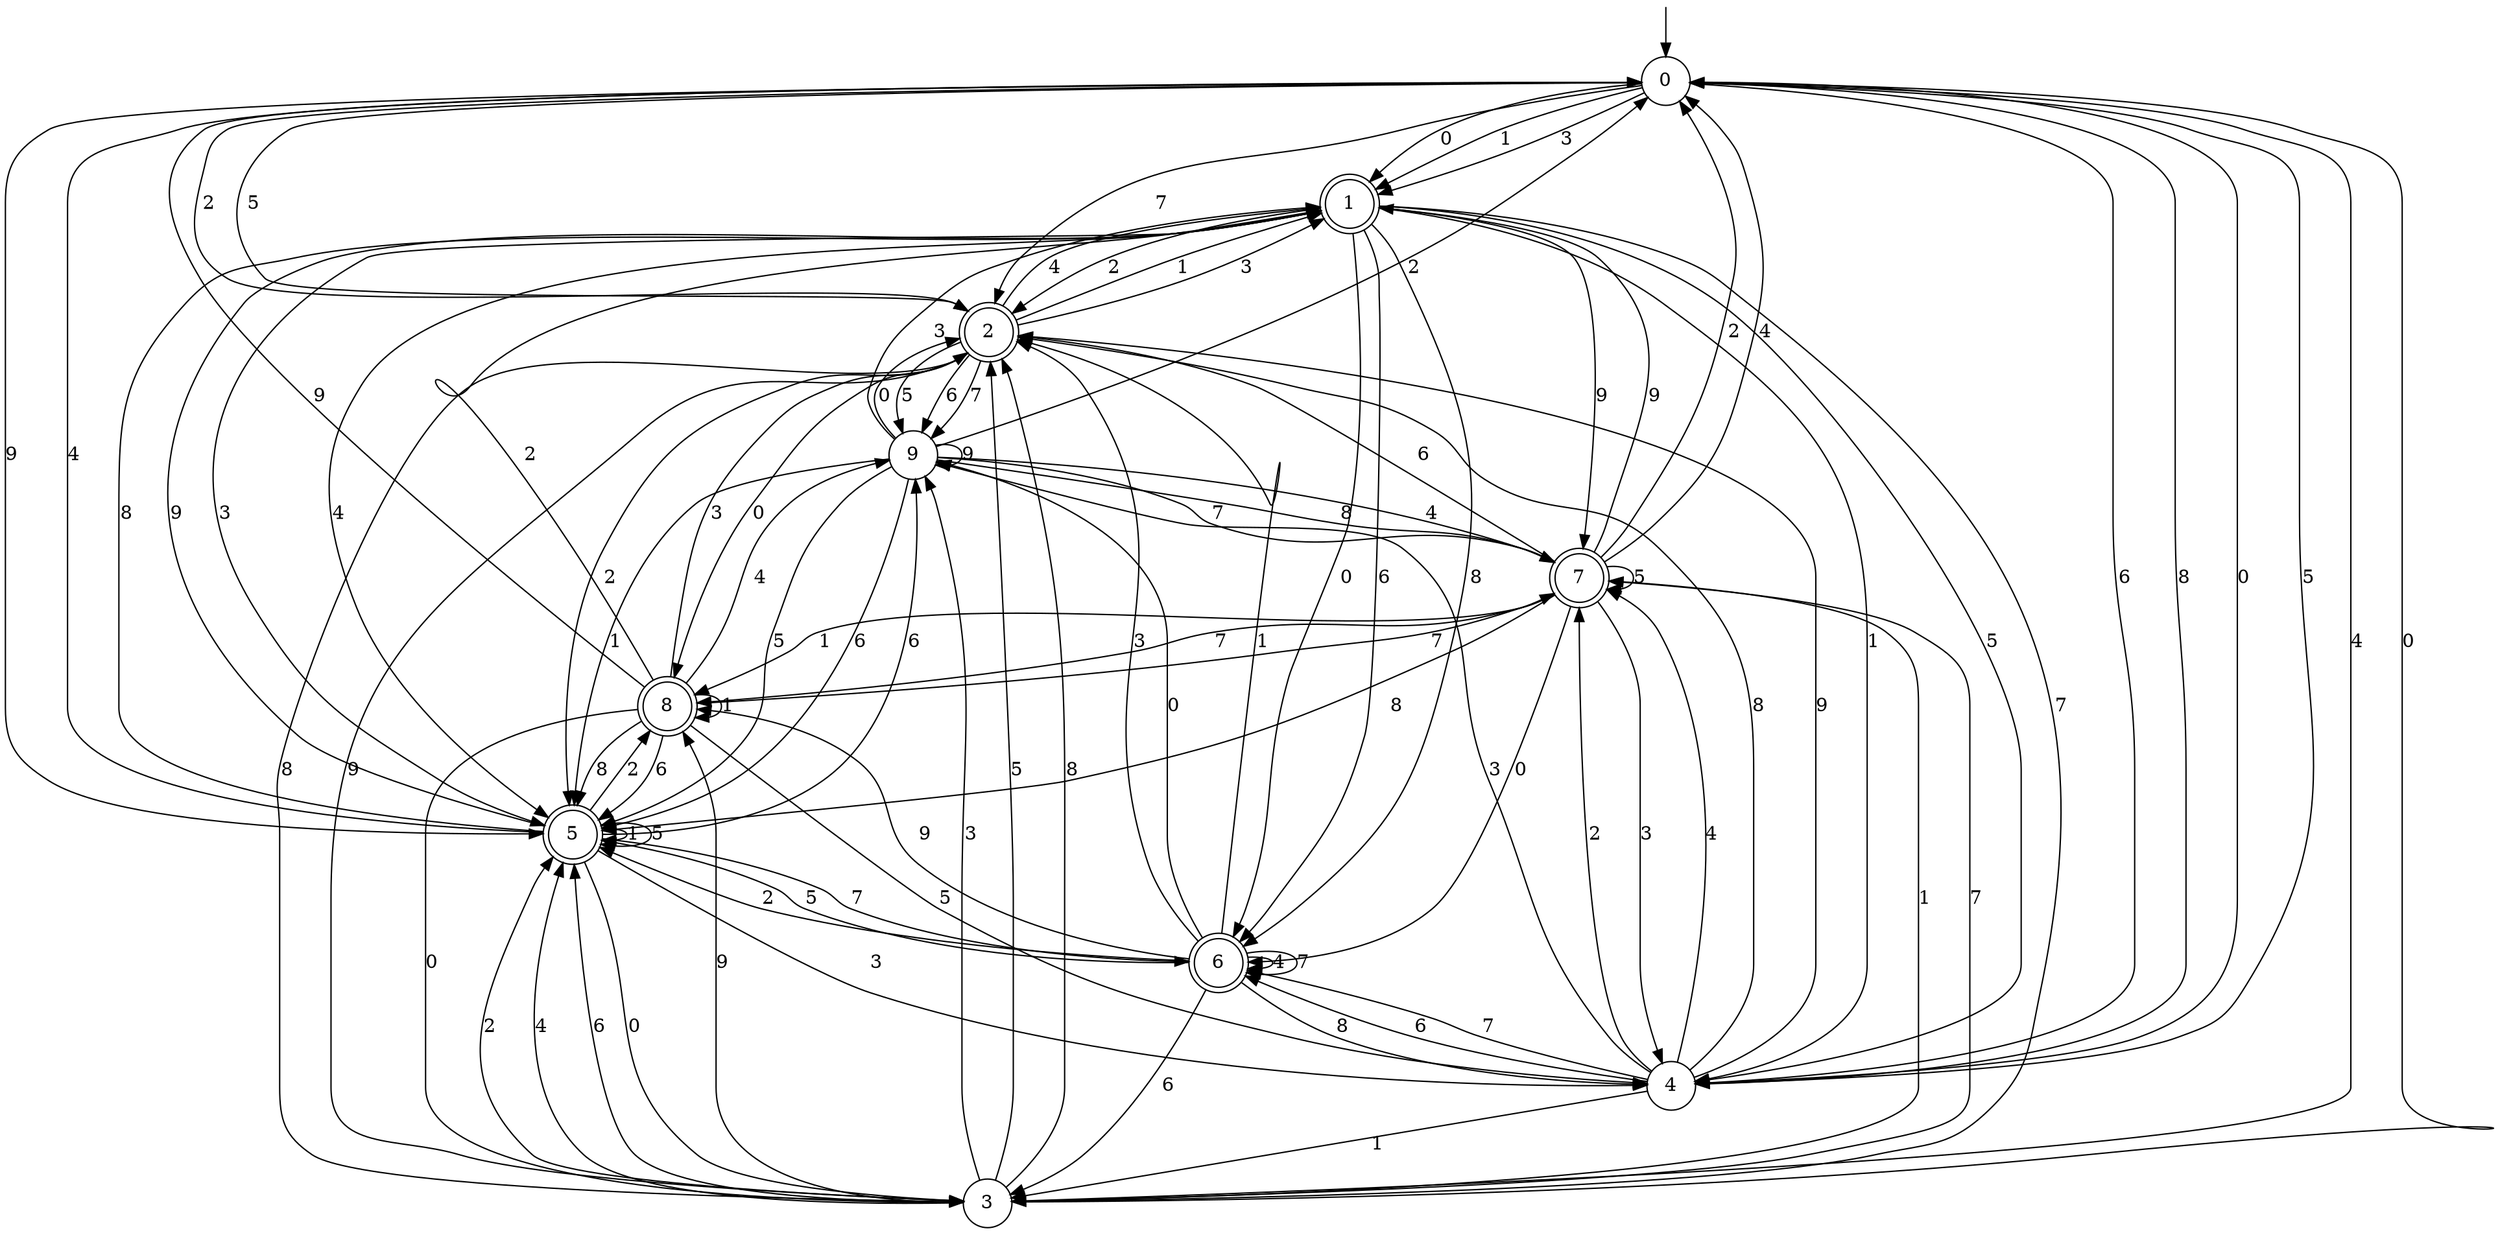 digraph g {

	s0 [shape="circle" label="0"];
	s1 [shape="doublecircle" label="1"];
	s2 [shape="doublecircle" label="2"];
	s3 [shape="circle" label="3"];
	s4 [shape="circle" label="4"];
	s5 [shape="doublecircle" label="5"];
	s6 [shape="doublecircle" label="6"];
	s7 [shape="doublecircle" label="7"];
	s8 [shape="doublecircle" label="8"];
	s9 [shape="circle" label="9"];
	s0 -> s1 [label="0"];
	s0 -> s1 [label="1"];
	s0 -> s2 [label="2"];
	s0 -> s1 [label="3"];
	s0 -> s3 [label="4"];
	s0 -> s2 [label="5"];
	s0 -> s4 [label="6"];
	s0 -> s2 [label="7"];
	s0 -> s4 [label="8"];
	s0 -> s5 [label="9"];
	s1 -> s6 [label="0"];
	s1 -> s4 [label="1"];
	s1 -> s2 [label="2"];
	s1 -> s5 [label="3"];
	s1 -> s5 [label="4"];
	s1 -> s4 [label="5"];
	s1 -> s6 [label="6"];
	s1 -> s3 [label="7"];
	s1 -> s6 [label="8"];
	s1 -> s7 [label="9"];
	s2 -> s8 [label="0"];
	s2 -> s1 [label="1"];
	s2 -> s5 [label="2"];
	s2 -> s1 [label="3"];
	s2 -> s1 [label="4"];
	s2 -> s9 [label="5"];
	s2 -> s9 [label="6"];
	s2 -> s9 [label="7"];
	s2 -> s3 [label="8"];
	s2 -> s3 [label="9"];
	s3 -> s0 [label="0"];
	s3 -> s7 [label="1"];
	s3 -> s5 [label="2"];
	s3 -> s9 [label="3"];
	s3 -> s5 [label="4"];
	s3 -> s2 [label="5"];
	s3 -> s5 [label="6"];
	s3 -> s7 [label="7"];
	s3 -> s2 [label="8"];
	s3 -> s8 [label="9"];
	s4 -> s0 [label="0"];
	s4 -> s3 [label="1"];
	s4 -> s7 [label="2"];
	s4 -> s9 [label="3"];
	s4 -> s7 [label="4"];
	s4 -> s0 [label="5"];
	s4 -> s6 [label="6"];
	s4 -> s6 [label="7"];
	s4 -> s2 [label="8"];
	s4 -> s2 [label="9"];
	s5 -> s3 [label="0"];
	s5 -> s5 [label="1"];
	s5 -> s8 [label="2"];
	s5 -> s4 [label="3"];
	s5 -> s0 [label="4"];
	s5 -> s5 [label="5"];
	s5 -> s9 [label="6"];
	s5 -> s6 [label="7"];
	s5 -> s1 [label="8"];
	s5 -> s1 [label="9"];
	s6 -> s9 [label="0"];
	s6 -> s2 [label="1"];
	s6 -> s5 [label="2"];
	s6 -> s2 [label="3"];
	s6 -> s6 [label="4"];
	s6 -> s5 [label="5"];
	s6 -> s3 [label="6"];
	s6 -> s6 [label="7"];
	s6 -> s4 [label="8"];
	s6 -> s8 [label="9"];
	s7 -> s6 [label="0"];
	s7 -> s8 [label="1"];
	s7 -> s0 [label="2"];
	s7 -> s4 [label="3"];
	s7 -> s0 [label="4"];
	s7 -> s7 [label="5"];
	s7 -> s2 [label="6"];
	s7 -> s8 [label="7"];
	s7 -> s5 [label="8"];
	s7 -> s1 [label="9"];
	s8 -> s3 [label="0"];
	s8 -> s8 [label="1"];
	s8 -> s1 [label="2"];
	s8 -> s2 [label="3"];
	s8 -> s9 [label="4"];
	s8 -> s4 [label="5"];
	s8 -> s5 [label="6"];
	s8 -> s7 [label="7"];
	s8 -> s5 [label="8"];
	s8 -> s0 [label="9"];
	s9 -> s2 [label="0"];
	s9 -> s5 [label="1"];
	s9 -> s0 [label="2"];
	s9 -> s1 [label="3"];
	s9 -> s7 [label="4"];
	s9 -> s5 [label="5"];
	s9 -> s5 [label="6"];
	s9 -> s7 [label="7"];
	s9 -> s7 [label="8"];
	s9 -> s9 [label="9"];

__start0 [label="" shape="none" width="0" height="0"];
__start0 -> s0;

}
